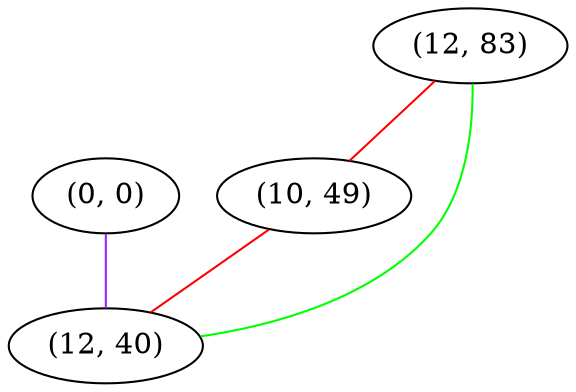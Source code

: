 graph "" {
"(0, 0)";
"(12, 83)";
"(10, 49)";
"(12, 40)";
"(0, 0)" -- "(12, 40)"  [color=purple, key=0, weight=4];
"(12, 83)" -- "(10, 49)"  [color=red, key=0, weight=1];
"(12, 83)" -- "(12, 40)"  [color=green, key=0, weight=2];
"(10, 49)" -- "(12, 40)"  [color=red, key=0, weight=1];
}
